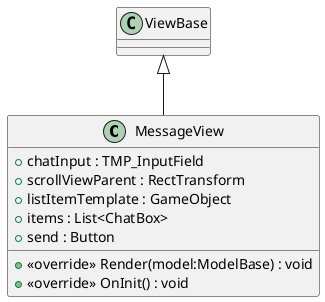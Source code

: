 @startuml
class MessageView {
    + chatInput : TMP_InputField
    + scrollViewParent : RectTransform
    + listItemTemplate : GameObject
    + items : List<ChatBox>
    + send : Button
    + <<override>> Render(model:ModelBase) : void
    + <<override>> OnInit() : void
}
ViewBase <|-- MessageView
@enduml
